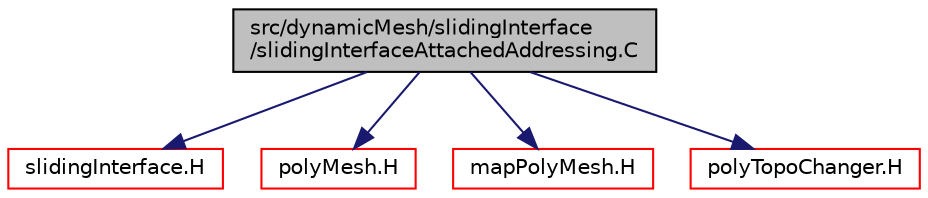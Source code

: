 digraph "src/dynamicMesh/slidingInterface/slidingInterfaceAttachedAddressing.C"
{
  bgcolor="transparent";
  edge [fontname="Helvetica",fontsize="10",labelfontname="Helvetica",labelfontsize="10"];
  node [fontname="Helvetica",fontsize="10",shape=record];
  Node1 [label="src/dynamicMesh/slidingInterface\l/slidingInterfaceAttachedAddressing.C",height=0.2,width=0.4,color="black", fillcolor="grey75", style="filled", fontcolor="black"];
  Node1 -> Node2 [color="midnightblue",fontsize="10",style="solid",fontname="Helvetica"];
  Node2 [label="slidingInterface.H",height=0.2,width=0.4,color="red",URL="$a05060.html"];
  Node1 -> Node3 [color="midnightblue",fontsize="10",style="solid",fontname="Helvetica"];
  Node3 [label="polyMesh.H",height=0.2,width=0.4,color="red",URL="$a08954.html"];
  Node1 -> Node4 [color="midnightblue",fontsize="10",style="solid",fontname="Helvetica"];
  Node4 [label="mapPolyMesh.H",height=0.2,width=0.4,color="red",URL="$a08943.html"];
  Node1 -> Node5 [color="midnightblue",fontsize="10",style="solid",fontname="Helvetica"];
  Node5 [label="polyTopoChanger.H",height=0.2,width=0.4,color="red",URL="$a05044.html"];
}

